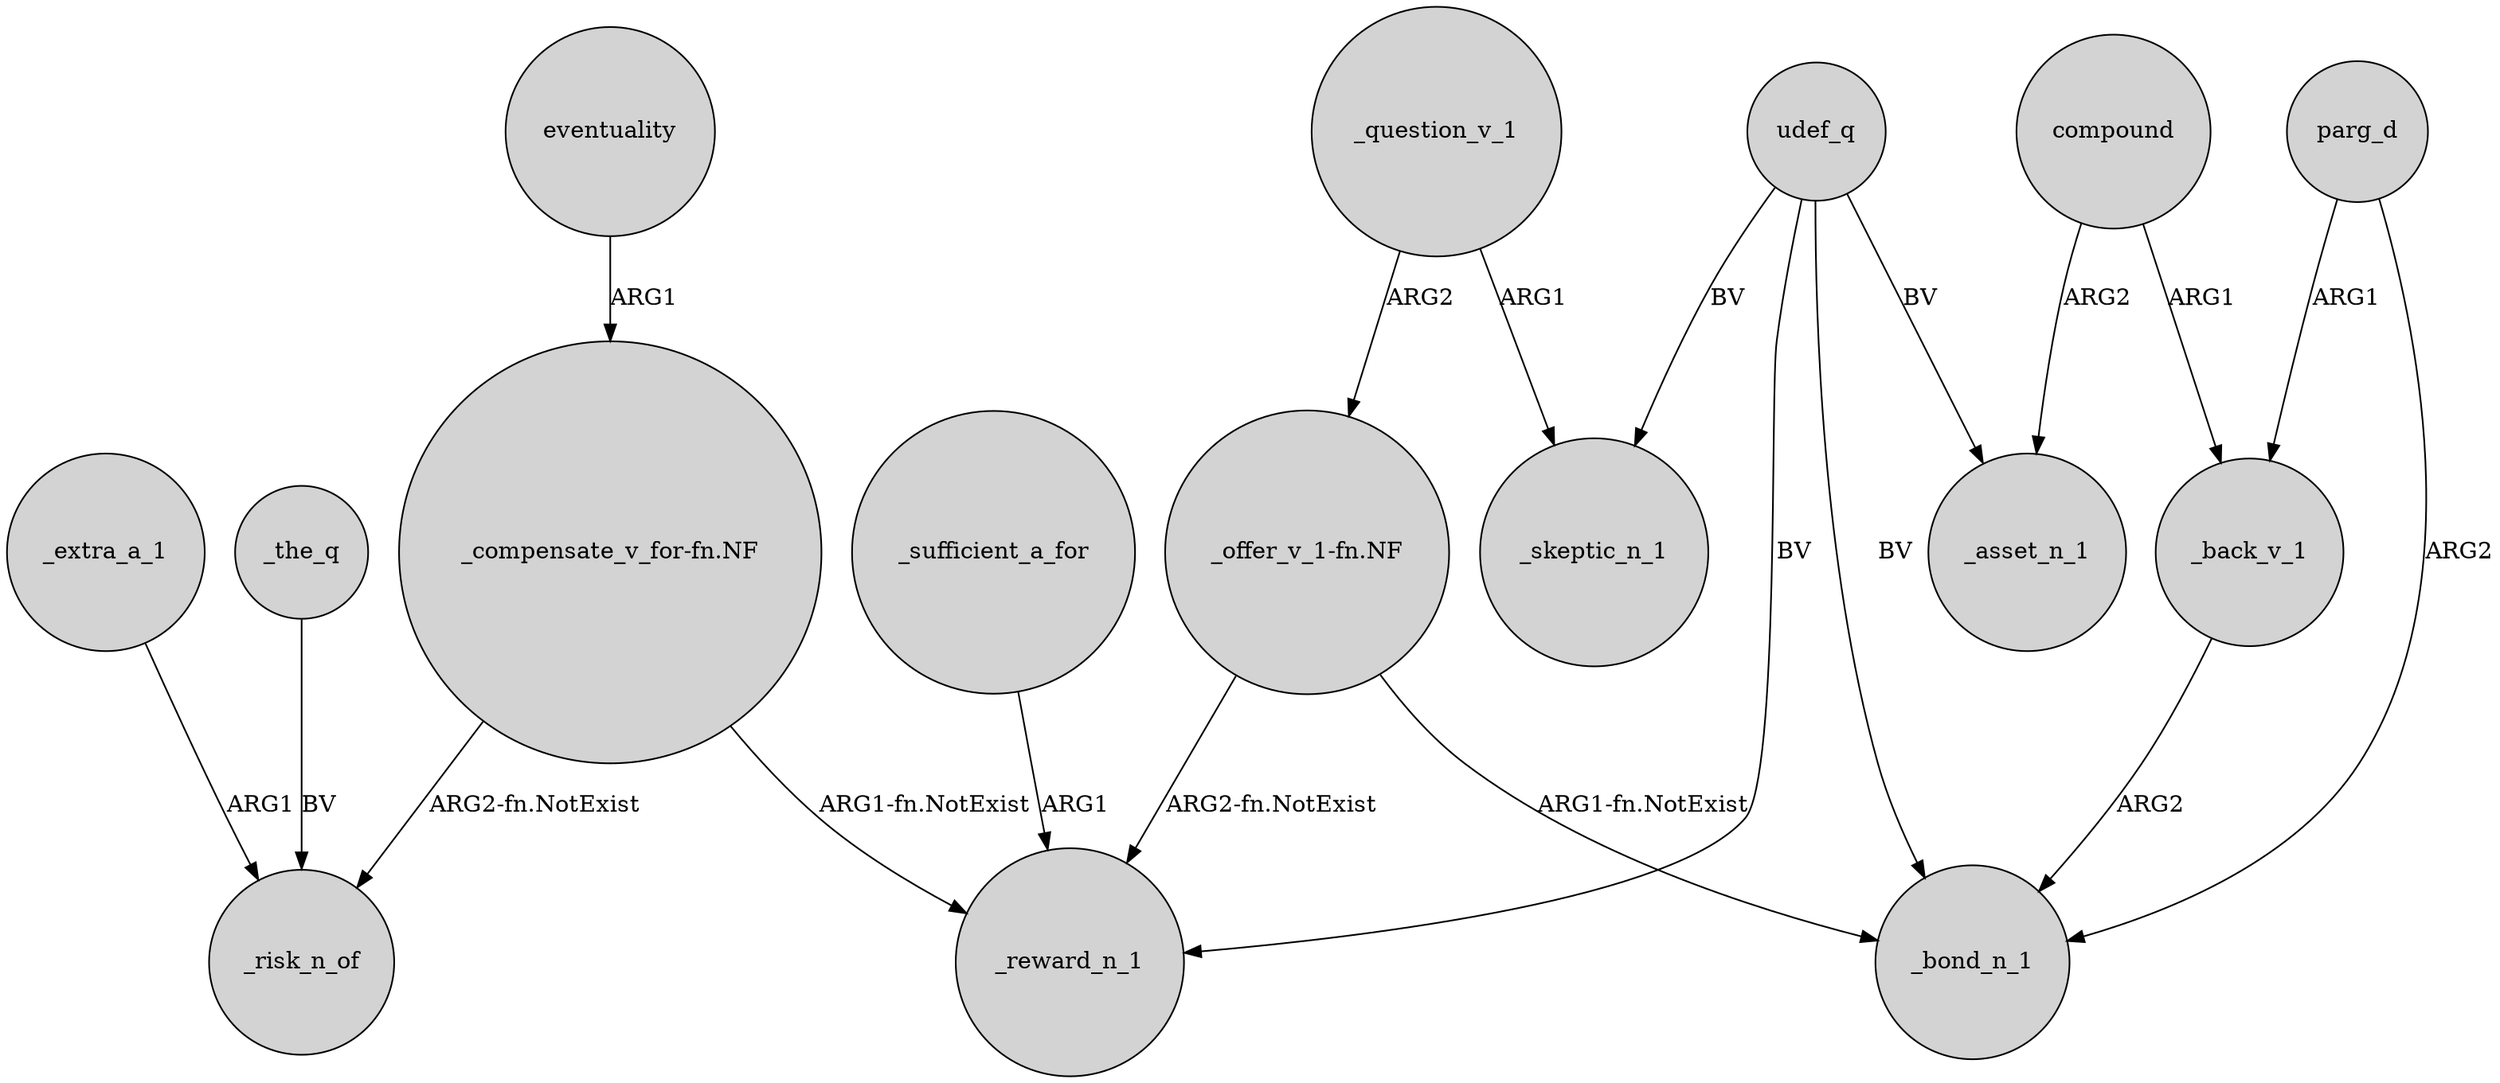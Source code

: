 digraph {
	node [shape=circle style=filled]
	"_compensate_v_for-fn.NF" -> _risk_n_of [label="ARG2-fn.NotExist"]
	"_offer_v_1-fn.NF" -> _bond_n_1 [label="ARG1-fn.NotExist"]
	_question_v_1 -> "_offer_v_1-fn.NF" [label=ARG2]
	udef_q -> _reward_n_1 [label=BV]
	parg_d -> _bond_n_1 [label=ARG2]
	compound -> _back_v_1 [label=ARG1]
	udef_q -> _asset_n_1 [label=BV]
	udef_q -> _bond_n_1 [label=BV]
	eventuality -> "_compensate_v_for-fn.NF" [label=ARG1]
	_sufficient_a_for -> _reward_n_1 [label=ARG1]
	parg_d -> _back_v_1 [label=ARG1]
	"_offer_v_1-fn.NF" -> _reward_n_1 [label="ARG2-fn.NotExist"]
	"_compensate_v_for-fn.NF" -> _reward_n_1 [label="ARG1-fn.NotExist"]
	_question_v_1 -> _skeptic_n_1 [label=ARG1]
	compound -> _asset_n_1 [label=ARG2]
	_extra_a_1 -> _risk_n_of [label=ARG1]
	_the_q -> _risk_n_of [label=BV]
	_back_v_1 -> _bond_n_1 [label=ARG2]
	udef_q -> _skeptic_n_1 [label=BV]
}

